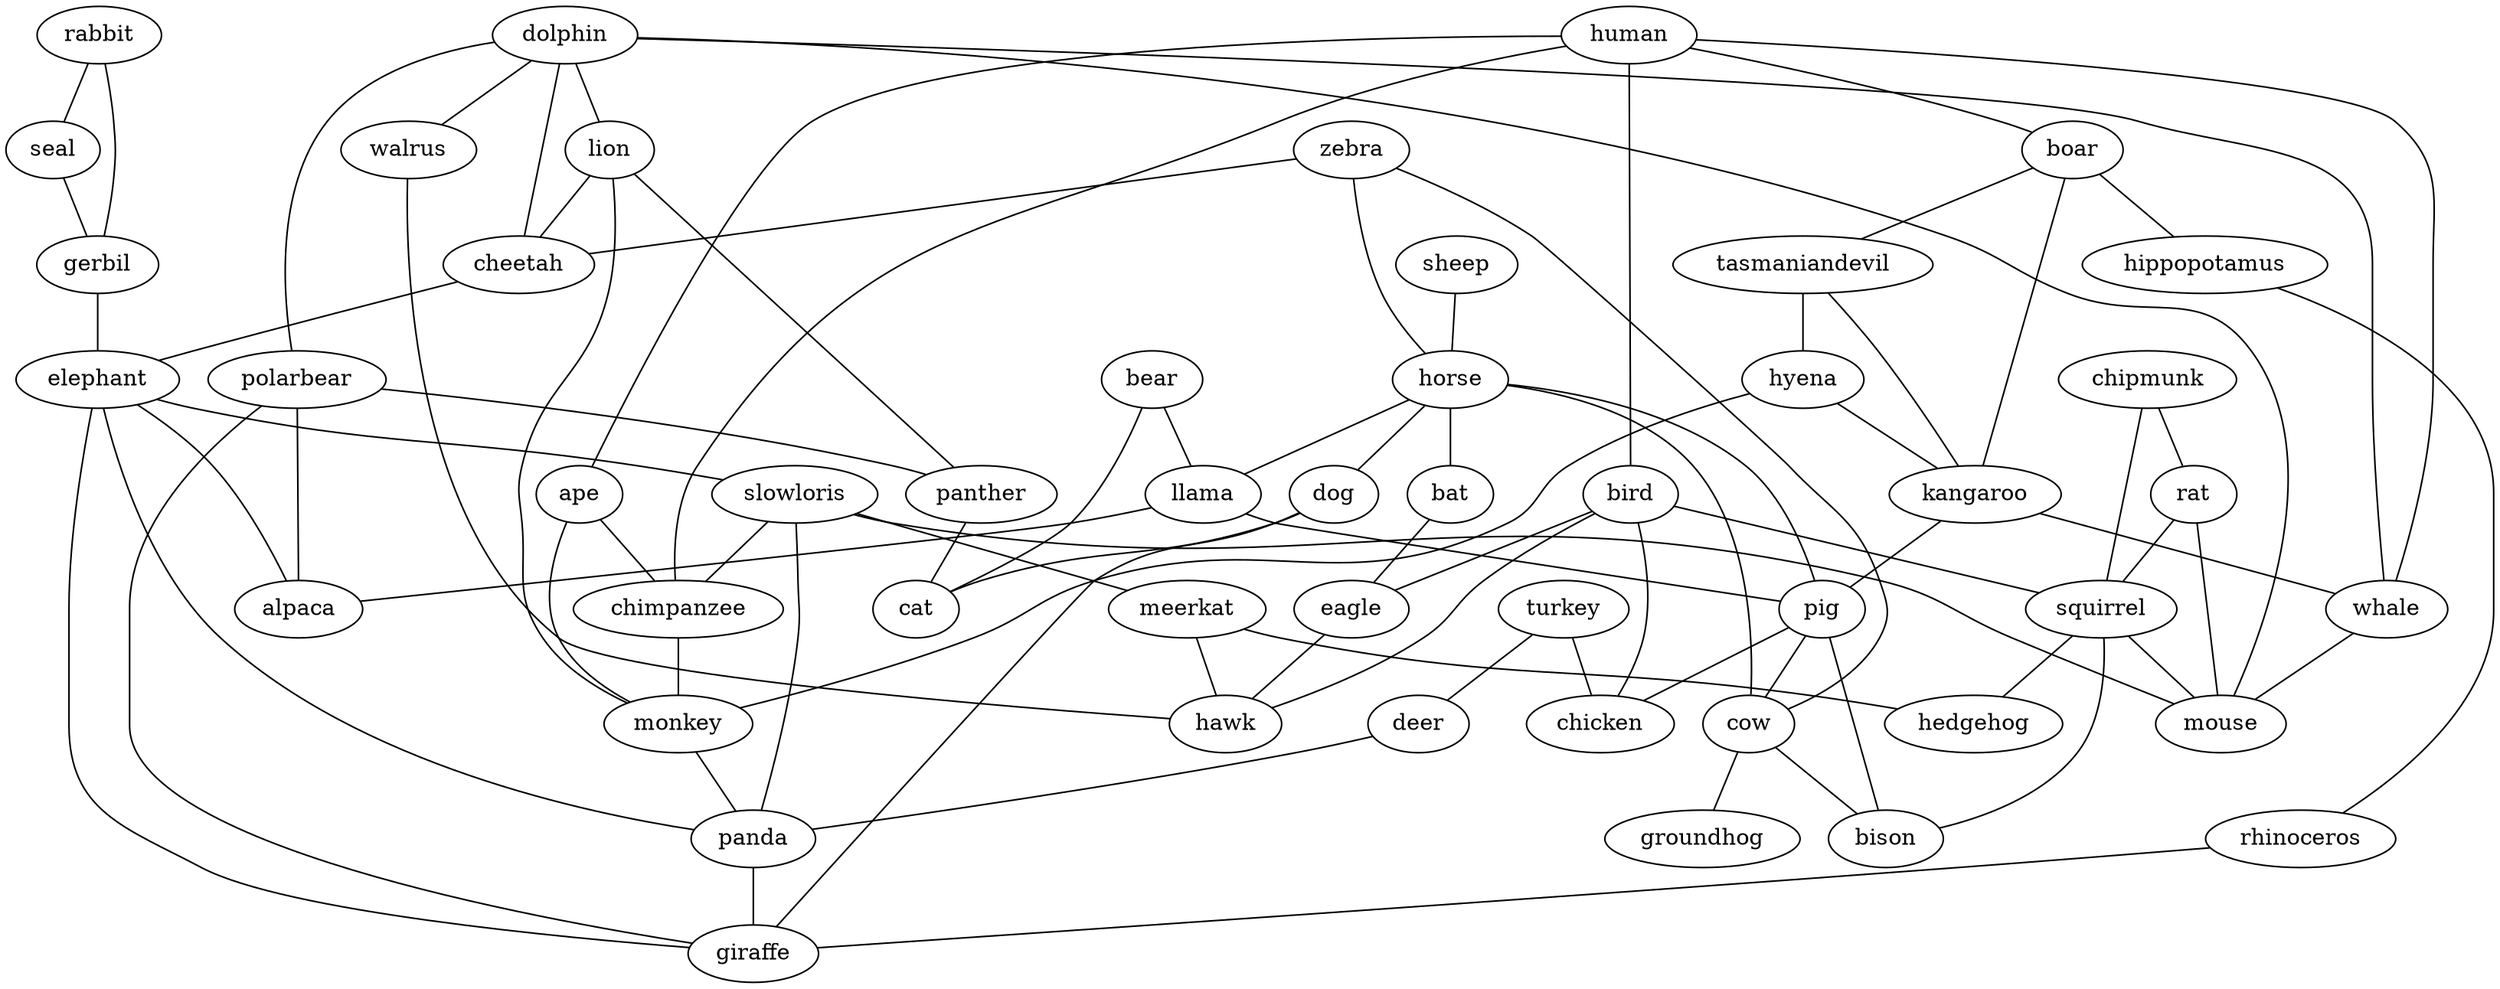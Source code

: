 strict graph G {
rabbit;
turkey;
dolphin;
deer;
lion;
zebra;
human;
seal;
boar;
hippopotamus;
tasmaniandevil;
hyena;
gerbil;
rhinoceros;
chipmunk;
cheetah;
ape;
bird;
rat;
polarbear;
sheep;
squirrel;
kangaroo;
elephant;
horse;
bear;
slowloris;
chimpanzee;
llama;
alpaca;
whale;
pig;
monkey;
bat;
cow;
groundhog;
panther;
dog;
cat;
panda;
chicken;
giraffe;
bison;
meerkat;
mouse;
walrus;
eagle;
hawk;
hedgehog;
rabbit -- seal  [weight=1];
rabbit -- gerbil  [weight=1];
turkey -- chicken  [weight=1];
turkey -- deer  [weight=1];
dolphin -- walrus  [weight=1];
dolphin -- lion  [weight=1];
dolphin -- cheetah  [weight=1];
dolphin -- whale  [weight=1];
dolphin -- mouse  [weight=1];
dolphin -- polarbear  [weight=1];
deer -- panda  [weight=1];
lion -- monkey  [weight=1];
lion -- panther  [weight=1];
lion -- cheetah  [weight=1];
zebra -- cheetah  [weight=1];
zebra -- horse  [weight=1];
zebra -- cow  [weight=1];
human -- chimpanzee  [weight=1];
human -- boar  [weight=1];
human -- whale  [weight=1];
human -- bird  [weight=1];
human -- ape  [weight=1];
seal -- gerbil  [weight=1];
boar -- tasmaniandevil  [weight=1];
boar -- kangaroo  [weight=1];
boar -- hippopotamus  [weight=1];
hippopotamus -- rhinoceros  [weight=1];
tasmaniandevil -- hyena  [weight=1];
tasmaniandevil -- kangaroo  [weight=1];
hyena -- kangaroo  [weight=1];
hyena -- monkey  [weight=1];
gerbil -- elephant  [weight=1];
rhinoceros -- giraffe  [weight=1];
chipmunk -- rat  [weight=1];
chipmunk -- squirrel  [weight=1];
cheetah -- elephant  [weight=1];
ape -- monkey  [weight=1];
ape -- chimpanzee  [weight=1];
bird -- eagle  [weight=1];
bird -- squirrel  [weight=1];
bird -- chicken  [weight=1];
bird -- hawk  [weight=1];
rat -- mouse  [weight=1];
rat -- squirrel  [weight=1];
polarbear -- giraffe  [weight=1];
polarbear -- alpaca  [weight=1];
polarbear -- panther  [weight=1];
sheep -- horse  [weight=1];
squirrel -- bison  [weight=1];
squirrel -- mouse  [weight=1];
squirrel -- hedgehog  [weight=1];
kangaroo -- pig  [weight=1];
kangaroo -- whale  [weight=1];
elephant -- slowloris  [weight=1];
elephant -- alpaca  [weight=1];
elephant -- giraffe  [weight=1];
elephant -- panda  [weight=1];
horse -- bat  [weight=1];
horse -- cow  [weight=1];
horse -- dog  [weight=1];
horse -- llama  [weight=1];
horse -- pig  [weight=1];
bear -- llama  [weight=1];
bear -- cat  [weight=1];
slowloris -- chimpanzee  [weight=1];
slowloris -- panda  [weight=1];
slowloris -- mouse  [weight=1];
slowloris -- meerkat  [weight=1];
chimpanzee -- monkey  [weight=1];
llama -- alpaca  [weight=1];
llama -- pig  [weight=1];
whale -- mouse  [weight=1];
pig -- cow  [weight=1];
pig -- bison  [weight=1];
pig -- chicken  [weight=1];
monkey -- panda  [weight=1];
bat -- eagle  [weight=1];
cow -- bison  [weight=1];
cow -- groundhog  [weight=1];
panther -- cat  [weight=1];
dog -- giraffe  [weight=1];
dog -- cat  [weight=1];
panda -- giraffe  [weight=1];
meerkat -- hawk  [weight=1];
meerkat -- hedgehog  [weight=1];
walrus -- hawk  [weight=1];
eagle -- hawk  [weight=1];
}
